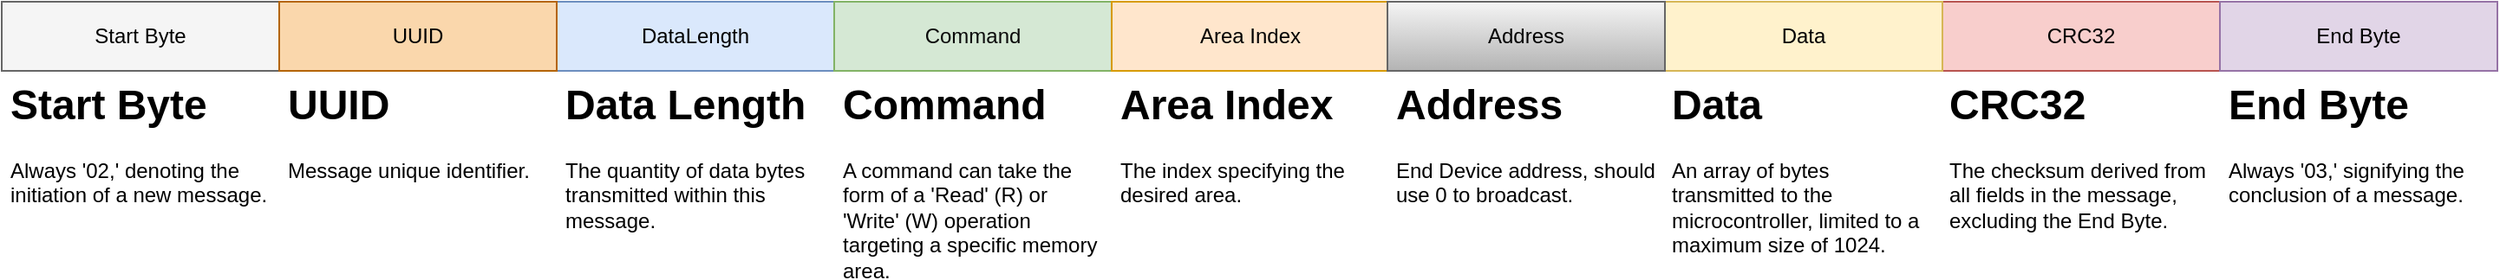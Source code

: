 <mxfile>
    <diagram name="Page-1" id="2UVJwezaMy-HFesn9aP-">
        <mxGraphModel dx="2412" dy="823" grid="1" gridSize="10" guides="1" tooltips="1" connect="1" arrows="1" fold="1" page="1" pageScale="1" pageWidth="850" pageHeight="1100" math="0" shadow="0">
            <root>
                <mxCell id="0"/>
                <mxCell id="1" parent="0"/>
                <mxCell id="0ZeKftdlAWQwIlu2NuAj-3" value="Start Byte" style="rounded=0;whiteSpace=wrap;html=1;fillColor=#f5f5f5;strokeColor=#666666;fontColor=#000000;" parent="1" vertex="1">
                    <mxGeometry x="-40" y="80" width="160" height="40" as="geometry"/>
                </mxCell>
                <mxCell id="0ZeKftdlAWQwIlu2NuAj-4" value="DataLength" style="rounded=0;whiteSpace=wrap;html=1;fillColor=#dae8fc;strokeColor=#6c8ebf;fontColor=#000000;" parent="1" vertex="1">
                    <mxGeometry x="280" y="80" width="160" height="40" as="geometry"/>
                </mxCell>
                <mxCell id="0ZeKftdlAWQwIlu2NuAj-5" value="Command" style="rounded=0;whiteSpace=wrap;html=1;fillColor=#d5e8d4;strokeColor=#82b366;fontColor=#0a0a0a;" parent="1" vertex="1">
                    <mxGeometry x="440" y="80" width="160" height="40" as="geometry"/>
                </mxCell>
                <mxCell id="0ZeKftdlAWQwIlu2NuAj-6" value="Area Index" style="rounded=0;whiteSpace=wrap;html=1;fillColor=#ffe6cc;strokeColor=#d79b00;fontColor=#000000;" parent="1" vertex="1">
                    <mxGeometry x="600" y="80" width="160" height="40" as="geometry"/>
                </mxCell>
                <mxCell id="0ZeKftdlAWQwIlu2NuAj-10" value="CRC32" style="rounded=0;whiteSpace=wrap;html=1;fillColor=#f8cecc;strokeColor=#b85450;fontColor=#000000;" parent="1" vertex="1">
                    <mxGeometry x="1079" y="80" width="160" height="40" as="geometry"/>
                </mxCell>
                <mxCell id="0ZeKftdlAWQwIlu2NuAj-11" value="&lt;h1&gt;Start Byte&lt;br&gt;&lt;/h1&gt;&lt;p&gt;Always '02,' denoting the initiation of a new message.&lt;/p&gt;" style="text;html=1;strokeColor=none;fillColor=none;spacing=5;spacingTop=-20;whiteSpace=wrap;overflow=hidden;rounded=0;" parent="1" vertex="1">
                    <mxGeometry x="-40" y="120" width="160" height="120" as="geometry"/>
                </mxCell>
                <mxCell id="0ZeKftdlAWQwIlu2NuAj-12" value="End Byte" style="rounded=0;whiteSpace=wrap;html=1;fillColor=#e1d5e7;strokeColor=#9673a6;fontColor=#000000;" parent="1" vertex="1">
                    <mxGeometry x="1239" y="80" width="160" height="40" as="geometry"/>
                </mxCell>
                <mxCell id="0ZeKftdlAWQwIlu2NuAj-13" value="&lt;h1&gt;Data Length&lt;br&gt;&lt;/h1&gt;&lt;p&gt;The quantity of data bytes transmitted within this message.&lt;/p&gt;" style="text;html=1;strokeColor=none;fillColor=none;spacing=5;spacingTop=-20;whiteSpace=wrap;overflow=hidden;rounded=0;" parent="1" vertex="1">
                    <mxGeometry x="280" y="120" width="160" height="120" as="geometry"/>
                </mxCell>
                <mxCell id="0ZeKftdlAWQwIlu2NuAj-14" value="&lt;h1&gt;Command&lt;/h1&gt;&lt;div&gt;A command can take the form of a 'Read' (R) or 'Write' (W) operation targeting a specific memory area.&lt;/div&gt;" style="text;html=1;strokeColor=none;fillColor=none;spacing=5;spacingTop=-20;whiteSpace=wrap;overflow=hidden;rounded=0;" parent="1" vertex="1">
                    <mxGeometry x="440" y="120" width="160" height="120" as="geometry"/>
                </mxCell>
                <mxCell id="0ZeKftdlAWQwIlu2NuAj-15" value="&lt;h1&gt;Area Index&lt;br&gt;&lt;/h1&gt;&lt;div&gt;The index specifying the desired area.&lt;br&gt;&lt;/div&gt;" style="text;html=1;strokeColor=none;fillColor=none;spacing=5;spacingTop=-20;whiteSpace=wrap;overflow=hidden;rounded=0;" parent="1" vertex="1">
                    <mxGeometry x="600" y="120" width="160" height="120" as="geometry"/>
                </mxCell>
                <mxCell id="0ZeKftdlAWQwIlu2NuAj-16" value="Data" style="rounded=0;whiteSpace=wrap;html=1;glass=0;shadow=0;fillColor=#fff2cc;strokeColor=#d6b656;fontColor=#000000;" parent="1" vertex="1">
                    <mxGeometry x="919" y="80" width="160" height="40" as="geometry"/>
                </mxCell>
                <mxCell id="0ZeKftdlAWQwIlu2NuAj-17" value="&lt;h1&gt;Data&lt;br&gt;&lt;/h1&gt;&lt;div&gt;An array of bytes transmitted to the microcontroller, limited to a maximum size of 1024.&lt;/div&gt;" style="text;html=1;strokeColor=none;fillColor=none;spacing=5;spacingTop=-20;whiteSpace=wrap;overflow=hidden;rounded=0;" parent="1" vertex="1">
                    <mxGeometry x="918" y="120" width="160" height="120" as="geometry"/>
                </mxCell>
                <mxCell id="0ZeKftdlAWQwIlu2NuAj-20" value="&lt;h1&gt;CRC32&lt;br&gt;&lt;/h1&gt;The checksum derived from all fields in the message, excluding the End Byte." style="text;html=1;strokeColor=none;fillColor=none;spacing=5;spacingTop=-20;whiteSpace=wrap;overflow=hidden;rounded=0;" parent="1" vertex="1">
                    <mxGeometry x="1078" y="120" width="160" height="120" as="geometry"/>
                </mxCell>
                <mxCell id="0ZeKftdlAWQwIlu2NuAj-21" value="&lt;h1&gt;End Byte&lt;br&gt;&lt;/h1&gt;&lt;div&gt;Always '03,' signifying the conclusion of a message.&lt;/div&gt;" style="text;html=1;strokeColor=none;fillColor=none;spacing=5;spacingTop=-20;whiteSpace=wrap;overflow=hidden;rounded=0;" parent="1" vertex="1">
                    <mxGeometry x="1239" y="120" width="160" height="120" as="geometry"/>
                </mxCell>
                <mxCell id="3" value="Address" style="rounded=0;whiteSpace=wrap;html=1;fillColor=#f5f5f5;gradientColor=#b3b3b3;strokeColor=#666666;fontColor=#000000;" parent="1" vertex="1">
                    <mxGeometry x="759" y="80" width="160" height="40" as="geometry"/>
                </mxCell>
                <mxCell id="4" value="&lt;h1&gt;Address&lt;br&gt;&lt;/h1&gt;&lt;div&gt;End Device address, should use 0 to broadcast.&lt;br&gt;&lt;/div&gt;" style="text;html=1;strokeColor=none;fillColor=none;spacing=5;spacingTop=-20;whiteSpace=wrap;overflow=hidden;rounded=0;" parent="1" vertex="1">
                    <mxGeometry x="759" y="120" width="160" height="120" as="geometry"/>
                </mxCell>
                <mxCell id="5" value="UUID" style="rounded=0;whiteSpace=wrap;html=1;fillColor=#fad7ac;strokeColor=#b46504;fontColor=#000000;" vertex="1" parent="1">
                    <mxGeometry x="120" y="80" width="160" height="40" as="geometry"/>
                </mxCell>
                <mxCell id="6" value="&lt;h1&gt;UUID&lt;/h1&gt;&lt;p&gt;Message unique identifier.&lt;/p&gt;" style="text;html=1;strokeColor=none;fillColor=none;spacing=5;spacingTop=-20;whiteSpace=wrap;overflow=hidden;rounded=0;" vertex="1" parent="1">
                    <mxGeometry x="120" y="120" width="160" height="120" as="geometry"/>
                </mxCell>
            </root>
        </mxGraphModel>
    </diagram>
</mxfile>